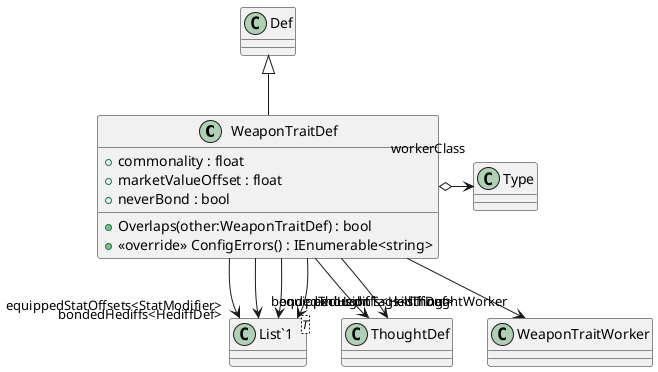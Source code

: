 @startuml
class WeaponTraitDef {
    + commonality : float
    + marketValueOffset : float
    + neverBond : bool
    + Overlaps(other:WeaponTraitDef) : bool
    + <<override>> ConfigErrors() : IEnumerable<string>
}
class "List`1"<T> {
}
Def <|-- WeaponTraitDef
WeaponTraitDef --> "equippedStatOffsets<StatModifier>" "List`1"
WeaponTraitDef --> "equippedHediffs<HediffDef>" "List`1"
WeaponTraitDef --> "bondedHediffs<HediffDef>" "List`1"
WeaponTraitDef --> "bondedThought" ThoughtDef
WeaponTraitDef --> "killThought" ThoughtDef
WeaponTraitDef o-> "workerClass" Type
WeaponTraitDef --> "exclusionTags<string>" "List`1"
WeaponTraitDef --> "Worker" WeaponTraitWorker
@enduml

